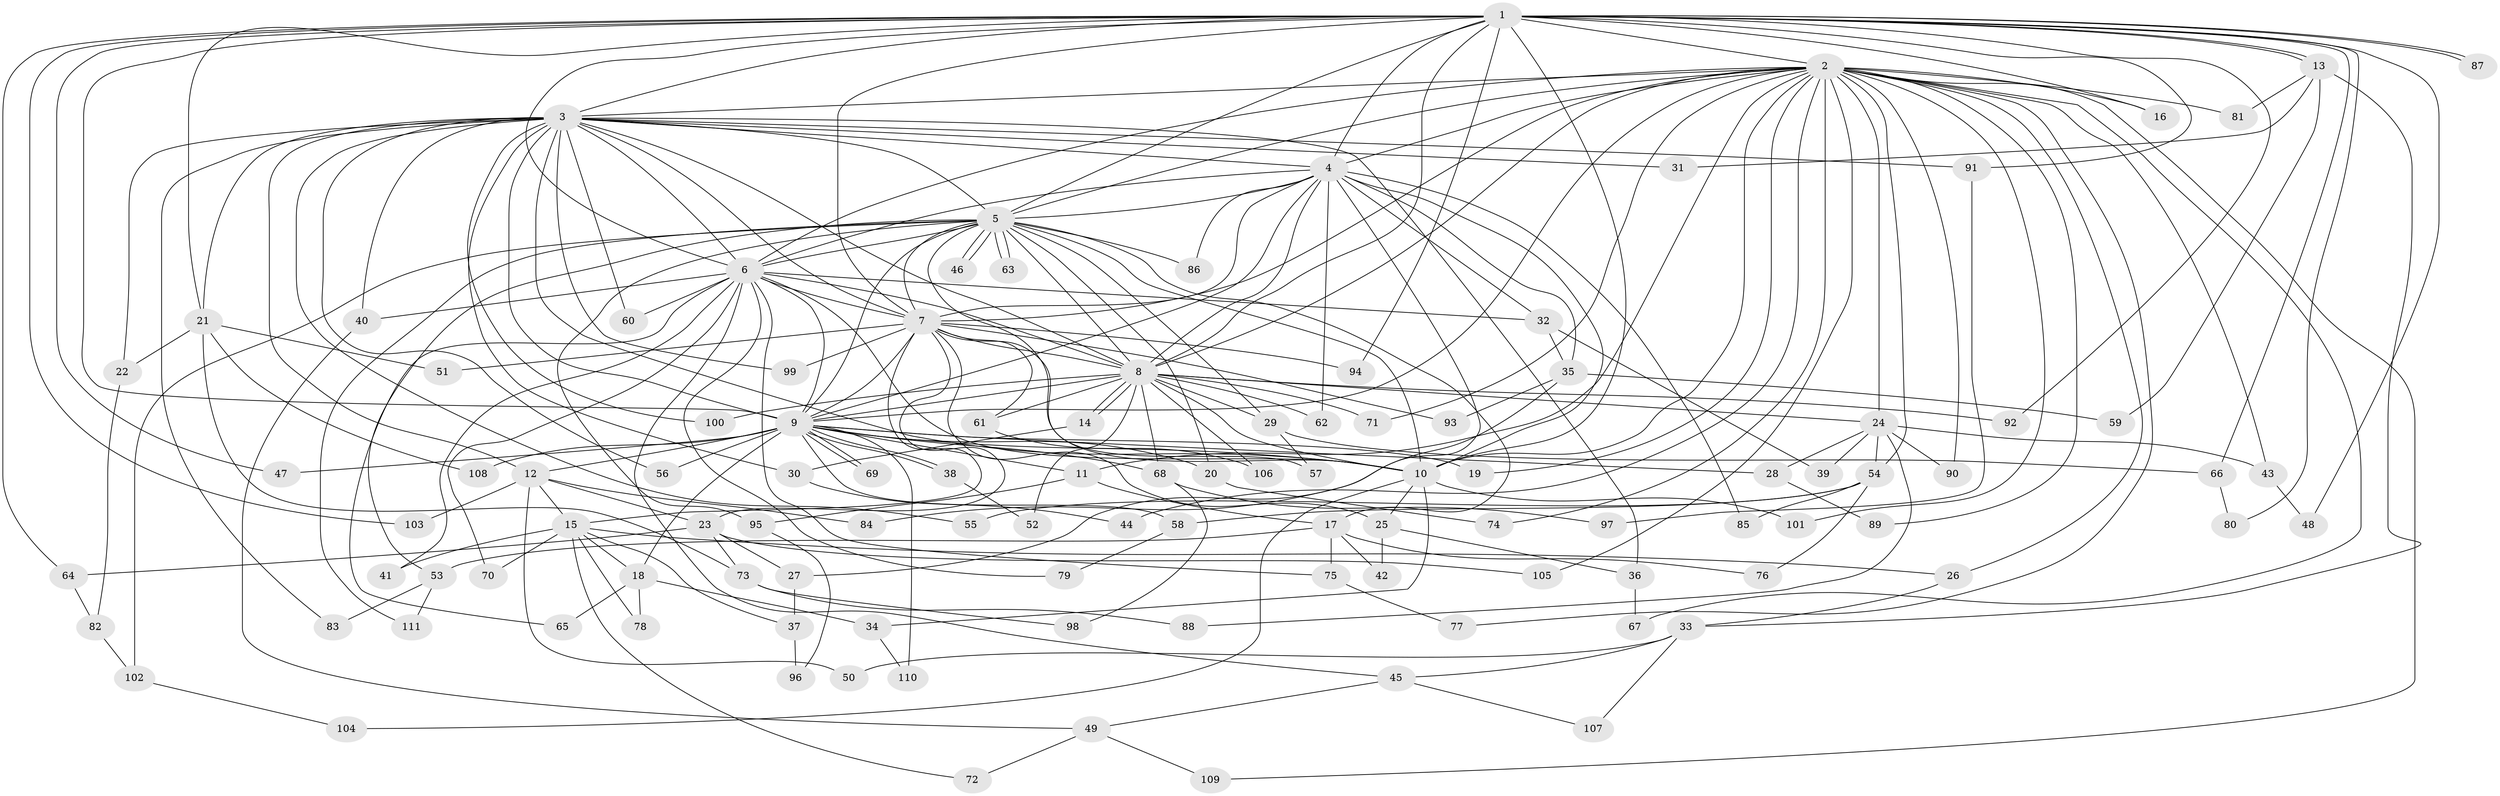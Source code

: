 // coarse degree distribution, {23: 0.025974025974025976, 25: 0.012987012987012988, 13: 0.025974025974025976, 21: 0.012987012987012988, 18: 0.012987012987012988, 17: 0.012987012987012988, 19: 0.012987012987012988, 26: 0.012987012987012988, 4: 0.07792207792207792, 7: 0.03896103896103896, 8: 0.025974025974025976, 6: 0.03896103896103896, 2: 0.4805194805194805, 3: 0.16883116883116883, 10: 0.012987012987012988, 5: 0.025974025974025976}
// Generated by graph-tools (version 1.1) at 2025/17/03/04/25 18:17:28]
// undirected, 111 vertices, 247 edges
graph export_dot {
graph [start="1"]
  node [color=gray90,style=filled];
  1;
  2;
  3;
  4;
  5;
  6;
  7;
  8;
  9;
  10;
  11;
  12;
  13;
  14;
  15;
  16;
  17;
  18;
  19;
  20;
  21;
  22;
  23;
  24;
  25;
  26;
  27;
  28;
  29;
  30;
  31;
  32;
  33;
  34;
  35;
  36;
  37;
  38;
  39;
  40;
  41;
  42;
  43;
  44;
  45;
  46;
  47;
  48;
  49;
  50;
  51;
  52;
  53;
  54;
  55;
  56;
  57;
  58;
  59;
  60;
  61;
  62;
  63;
  64;
  65;
  66;
  67;
  68;
  69;
  70;
  71;
  72;
  73;
  74;
  75;
  76;
  77;
  78;
  79;
  80;
  81;
  82;
  83;
  84;
  85;
  86;
  87;
  88;
  89;
  90;
  91;
  92;
  93;
  94;
  95;
  96;
  97;
  98;
  99;
  100;
  101;
  102;
  103;
  104;
  105;
  106;
  107;
  108;
  109;
  110;
  111;
  1 -- 2;
  1 -- 3;
  1 -- 4;
  1 -- 5;
  1 -- 6;
  1 -- 7;
  1 -- 8;
  1 -- 9;
  1 -- 10;
  1 -- 13;
  1 -- 13;
  1 -- 16;
  1 -- 21;
  1 -- 47;
  1 -- 48;
  1 -- 64;
  1 -- 66;
  1 -- 80;
  1 -- 87;
  1 -- 87;
  1 -- 91;
  1 -- 92;
  1 -- 94;
  1 -- 103;
  2 -- 3;
  2 -- 4;
  2 -- 5;
  2 -- 6;
  2 -- 7;
  2 -- 8;
  2 -- 9;
  2 -- 10;
  2 -- 11;
  2 -- 16;
  2 -- 19;
  2 -- 24;
  2 -- 26;
  2 -- 43;
  2 -- 44;
  2 -- 54;
  2 -- 67;
  2 -- 71;
  2 -- 74;
  2 -- 77;
  2 -- 81;
  2 -- 89;
  2 -- 90;
  2 -- 101;
  2 -- 105;
  2 -- 109;
  3 -- 4;
  3 -- 5;
  3 -- 6;
  3 -- 7;
  3 -- 8;
  3 -- 9;
  3 -- 10;
  3 -- 12;
  3 -- 21;
  3 -- 22;
  3 -- 30;
  3 -- 31;
  3 -- 36;
  3 -- 40;
  3 -- 55;
  3 -- 56;
  3 -- 60;
  3 -- 83;
  3 -- 91;
  3 -- 99;
  3 -- 100;
  4 -- 5;
  4 -- 6;
  4 -- 7;
  4 -- 8;
  4 -- 9;
  4 -- 10;
  4 -- 27;
  4 -- 32;
  4 -- 35;
  4 -- 62;
  4 -- 85;
  4 -- 86;
  5 -- 6;
  5 -- 7;
  5 -- 8;
  5 -- 9;
  5 -- 10;
  5 -- 17;
  5 -- 20;
  5 -- 29;
  5 -- 46;
  5 -- 46;
  5 -- 53;
  5 -- 57;
  5 -- 63;
  5 -- 63;
  5 -- 86;
  5 -- 95;
  5 -- 102;
  5 -- 111;
  6 -- 7;
  6 -- 8;
  6 -- 9;
  6 -- 10;
  6 -- 32;
  6 -- 40;
  6 -- 41;
  6 -- 45;
  6 -- 60;
  6 -- 65;
  6 -- 70;
  6 -- 75;
  6 -- 79;
  7 -- 8;
  7 -- 9;
  7 -- 10;
  7 -- 15;
  7 -- 23;
  7 -- 25;
  7 -- 51;
  7 -- 61;
  7 -- 93;
  7 -- 94;
  7 -- 99;
  8 -- 9;
  8 -- 10;
  8 -- 14;
  8 -- 14;
  8 -- 24;
  8 -- 29;
  8 -- 52;
  8 -- 61;
  8 -- 62;
  8 -- 68;
  8 -- 71;
  8 -- 92;
  8 -- 100;
  8 -- 106;
  9 -- 10;
  9 -- 11;
  9 -- 12;
  9 -- 18;
  9 -- 19;
  9 -- 20;
  9 -- 28;
  9 -- 38;
  9 -- 38;
  9 -- 47;
  9 -- 56;
  9 -- 58;
  9 -- 68;
  9 -- 69;
  9 -- 69;
  9 -- 108;
  9 -- 110;
  10 -- 25;
  10 -- 34;
  10 -- 101;
  10 -- 104;
  11 -- 17;
  11 -- 95;
  12 -- 15;
  12 -- 23;
  12 -- 50;
  12 -- 84;
  12 -- 103;
  13 -- 31;
  13 -- 33;
  13 -- 59;
  13 -- 81;
  14 -- 30;
  15 -- 18;
  15 -- 26;
  15 -- 37;
  15 -- 41;
  15 -- 70;
  15 -- 72;
  15 -- 78;
  17 -- 42;
  17 -- 53;
  17 -- 75;
  17 -- 76;
  18 -- 34;
  18 -- 65;
  18 -- 78;
  20 -- 74;
  21 -- 22;
  21 -- 51;
  21 -- 73;
  21 -- 108;
  22 -- 82;
  23 -- 27;
  23 -- 64;
  23 -- 73;
  23 -- 105;
  24 -- 28;
  24 -- 39;
  24 -- 43;
  24 -- 54;
  24 -- 88;
  24 -- 90;
  25 -- 36;
  25 -- 42;
  26 -- 33;
  27 -- 37;
  28 -- 89;
  29 -- 57;
  29 -- 66;
  30 -- 44;
  32 -- 35;
  32 -- 39;
  33 -- 45;
  33 -- 50;
  33 -- 107;
  34 -- 110;
  35 -- 59;
  35 -- 84;
  35 -- 93;
  36 -- 67;
  37 -- 96;
  38 -- 52;
  40 -- 49;
  43 -- 48;
  45 -- 49;
  45 -- 107;
  49 -- 72;
  49 -- 109;
  53 -- 83;
  53 -- 111;
  54 -- 55;
  54 -- 58;
  54 -- 76;
  54 -- 85;
  58 -- 79;
  61 -- 106;
  64 -- 82;
  66 -- 80;
  68 -- 97;
  68 -- 98;
  73 -- 88;
  73 -- 98;
  75 -- 77;
  82 -- 102;
  91 -- 97;
  95 -- 96;
  102 -- 104;
}
